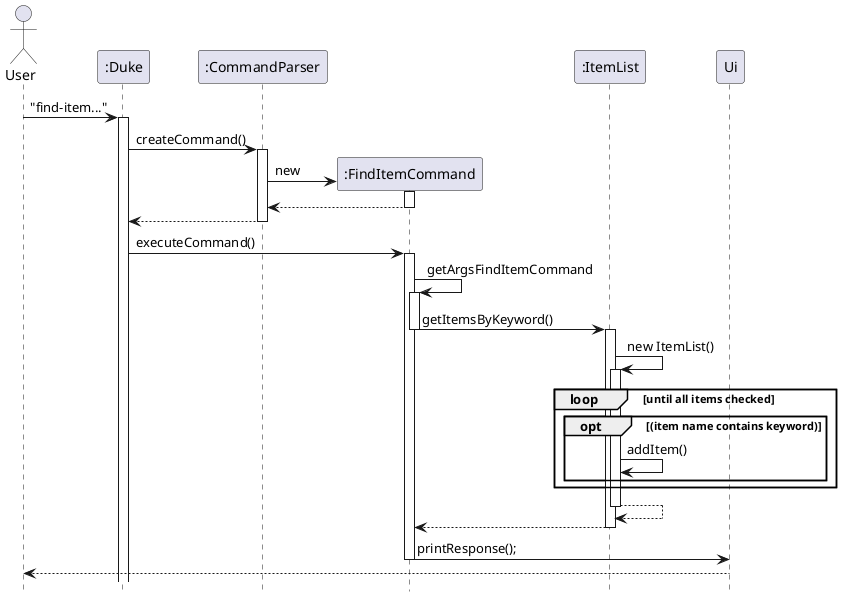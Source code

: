 @startuml
hide footbox

Actor User
"User" -> ":Duke": "find-item..."
activate ":Duke"
":Duke" -> ":CommandParser": createCommand()
activate ":CommandParser"
":CommandParser" -> ":FindItemCommand"**: new
activate ":FindItemCommand"
return
":CommandParser" --> ":Duke"
deactivate

":Duke" -> ":FindItemCommand" : executeCommand()
activate ":FindItemCommand"
":FindItemCommand" -> ":FindItemCommand" : getArgsFindItemCommand
activate ":FindItemCommand"
":FindItemCommand" -> ":ItemList" : getItemsByKeyword()
deactivate ":FindItemCommand"
activate ":ItemList"
":ItemList" -> ":ItemList" : new ItemList()
activate ":ItemList"
    loop until all items checked
        opt (item name contains keyword)
            ":ItemList" -> ":ItemList" : addItem()
        end
    end
return
return
":FindItemCommand" -> "Ui": printResponse();
deactivate ":FindItemCommand"
Ui --> User:


@enduml